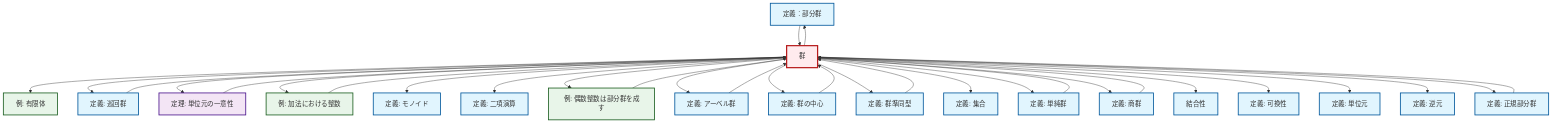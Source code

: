 graph TD
    classDef definition fill:#e1f5fe,stroke:#01579b,stroke-width:2px
    classDef theorem fill:#f3e5f5,stroke:#4a148c,stroke-width:2px
    classDef axiom fill:#fff3e0,stroke:#e65100,stroke-width:2px
    classDef example fill:#e8f5e9,stroke:#1b5e20,stroke-width:2px
    classDef current fill:#ffebee,stroke:#b71c1c,stroke-width:3px
    def-subgroup["定義：部分群"]:::definition
    def-commutativity["定義: 可換性"]:::definition
    thm-unique-identity["定理: 単位元の一意性"]:::theorem
    ex-finite-field["例: 有限体"]:::example
    def-cyclic-group["定義: 巡回群"]:::definition
    def-group["群"]:::definition
    def-associativity["結合性"]:::definition
    def-simple-group["定義: 単純群"]:::definition
    def-center-of-group["定義: 群の中心"]:::definition
    def-abelian-group["定義: アーベル群"]:::definition
    def-normal-subgroup["定義: 正規部分群"]:::definition
    def-binary-operation["定義: 二項演算"]:::definition
    def-homomorphism["定義: 群準同型"]:::definition
    ex-even-integers-subgroup["例: 偶数整数は部分群を成す"]:::example
    def-inverse-element["定義: 逆元"]:::definition
    def-monoid["定義: モノイド"]:::definition
    def-identity-element["定義: 単位元"]:::definition
    ex-integers-addition["例: 加法における整数"]:::example
    def-quotient-group["定義: 商群"]:::definition
    def-set["定義: 集合"]:::definition
    def-group --> ex-finite-field
    def-normal-subgroup --> def-group
    def-group --> def-cyclic-group
    def-quotient-group --> def-group
    def-group --> thm-unique-identity
    def-group --> ex-integers-addition
    thm-unique-identity --> def-group
    def-group --> def-subgroup
    def-abelian-group --> def-group
    def-group --> def-monoid
    def-group --> def-binary-operation
    def-group --> ex-even-integers-subgroup
    def-group --> def-abelian-group
    def-homomorphism --> def-group
    ex-even-integers-subgroup --> def-group
    def-subgroup --> def-group
    def-group --> def-center-of-group
    def-group --> def-homomorphism
    def-group --> def-set
    def-group --> def-simple-group
    def-cyclic-group --> def-group
    ex-integers-addition --> def-group
    def-simple-group --> def-group
    def-group --> def-quotient-group
    def-group --> def-associativity
    def-center-of-group --> def-group
    def-group --> def-commutativity
    def-group --> def-identity-element
    def-group --> def-inverse-element
    def-group --> def-normal-subgroup
    class def-group current
